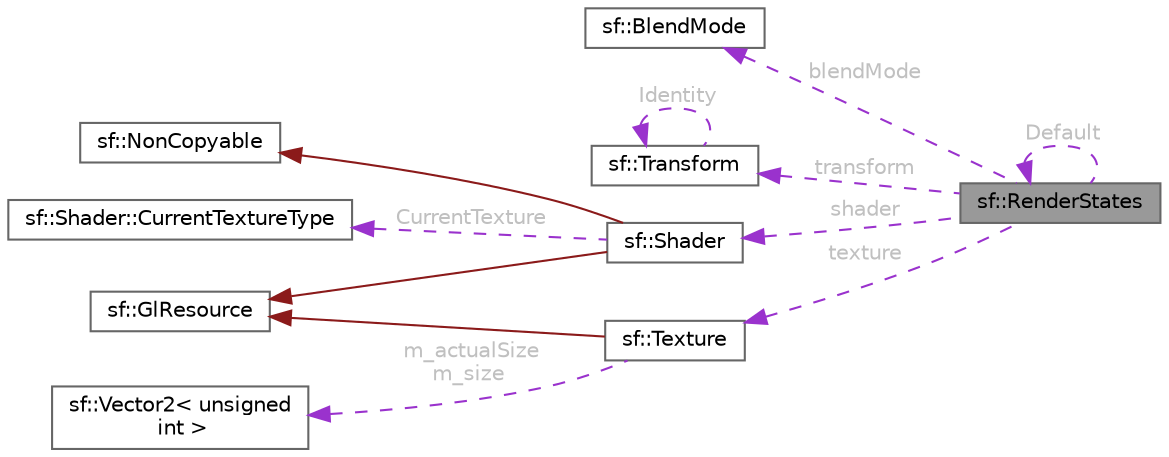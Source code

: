 digraph "sf::RenderStates"
{
 // INTERACTIVE_SVG=YES
 // LATEX_PDF_SIZE
  bgcolor="transparent";
  edge [fontname=Helvetica,fontsize=10,labelfontname=Helvetica,labelfontsize=10];
  node [fontname=Helvetica,fontsize=10,shape=box,height=0.2,width=0.4];
  rankdir="LR";
  Node1 [id="Node000001",label="sf::RenderStates",height=0.2,width=0.4,color="gray40", fillcolor="grey60", style="filled", fontcolor="black",tooltip="Define the states used for drawing to a RenderTarget."];
  Node1 -> Node1 [id="edge1_Node000001_Node000001",dir="back",color="darkorchid3",style="dashed",tooltip=" ",label=" Default",fontcolor="grey" ];
  Node2 -> Node1 [id="edge2_Node000001_Node000002",dir="back",color="darkorchid3",style="dashed",tooltip=" ",label=" blendMode",fontcolor="grey" ];
  Node2 [id="Node000002",label="sf::BlendMode",height=0.2,width=0.4,color="gray40", fillcolor="white", style="filled",URL="$a01677.html",tooltip="Blending modes for drawing."];
  Node3 -> Node1 [id="edge3_Node000001_Node000003",dir="back",color="darkorchid3",style="dashed",tooltip=" ",label=" transform",fontcolor="grey" ];
  Node3 [id="Node000003",label="sf::Transform",height=0.2,width=0.4,color="gray40", fillcolor="white", style="filled",URL="$a01789.html",tooltip="Define a 3x3 transform matrix."];
  Node3 -> Node3 [id="edge4_Node000003_Node000003",dir="back",color="darkorchid3",style="dashed",tooltip=" ",label=" Identity",fontcolor="grey" ];
  Node4 -> Node1 [id="edge5_Node000001_Node000004",dir="back",color="darkorchid3",style="dashed",tooltip=" ",label=" texture",fontcolor="grey" ];
  Node4 [id="Node000004",label="sf::Texture",height=0.2,width=0.4,color="gray40", fillcolor="white", style="filled",URL="$a01785.html",tooltip="Image living on the graphics card that can be used for drawing."];
  Node5 -> Node4 [id="edge6_Node000004_Node000005",dir="back",color="firebrick4",style="solid",tooltip=" "];
  Node5 [id="Node000005",label="sf::GlResource",height=0.2,width=0.4,color="gray40", fillcolor="white", style="filled",URL="$a02033.html",tooltip="Base class for classes that require an OpenGL context."];
  Node6 -> Node4 [id="edge7_Node000004_Node000006",dir="back",color="darkorchid3",style="dashed",tooltip=" ",label=" m_actualSize\nm_size",fontcolor="grey" ];
  Node6 [id="Node000006",label="sf::Vector2\< unsigned\l int \>",height=0.2,width=0.4,color="gray40", fillcolor="white", style="filled",URL="$a01953.html",tooltip=" "];
  Node7 -> Node1 [id="edge8_Node000001_Node000007",dir="back",color="darkorchid3",style="dashed",tooltip=" ",label=" shader",fontcolor="grey" ];
  Node7 [id="Node000007",label="sf::Shader",height=0.2,width=0.4,color="gray40", fillcolor="white", style="filled",URL="$a01765.html",tooltip="Shader class (vertex, geometry and fragment)"];
  Node5 -> Node7 [id="edge9_Node000007_Node000005",dir="back",color="firebrick4",style="solid",tooltip=" "];
  Node8 -> Node7 [id="edge10_Node000007_Node000008",dir="back",color="firebrick4",style="solid",tooltip=" "];
  Node8 [id="Node000008",label="sf::NonCopyable",height=0.2,width=0.4,color="gray40", fillcolor="white", style="filled",URL="$a01897.html",tooltip="Utility class that makes any derived class non-copyable."];
  Node9 -> Node7 [id="edge11_Node000007_Node000009",dir="back",color="darkorchid3",style="dashed",tooltip=" ",label=" CurrentTexture",fontcolor="grey" ];
  Node9 [id="Node000009",label="sf::Shader::CurrentTextureType",height=0.2,width=0.4,color="gray40", fillcolor="white", style="filled",URL="$a01769.html",tooltip="Special type that can be passed to setUniform(), and that represents the texture of the object being ..."];
}
